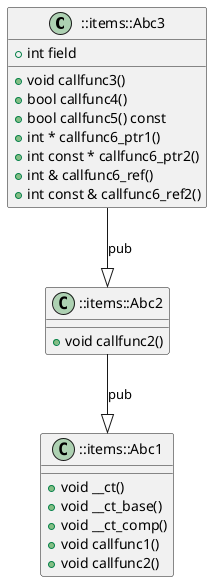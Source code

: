 @startuml

class "::items::Abc3" as item_0 {
    {field} + int field
    {method} + void callfunc3() 
    {method} + bool callfunc4() 
    {method} + bool callfunc5() const
    {method} + int * callfunc6_ptr1() 
    {method} + int const * callfunc6_ptr2() 
    {method} + int & callfunc6_ref() 
    {method} + int const & callfunc6_ref2() 
}
class "::items::Abc2" as item_1 {
    {method} + void callfunc2() 
}
class "::items::Abc1" as item_2 {
    {method} + void __ct() 
    {method} + void __ct_base() 
    {method} + void __ct_comp() 
    {method} + void callfunc1() 
    {method} + void callfunc2() 
}

' ::items::Abc3 --|> ::items::Abc2
item_0 --|> item_1: "pub"
' ::items::Abc2 --|> ::items::Abc1
item_1 --|> item_2: "pub"

@enduml
